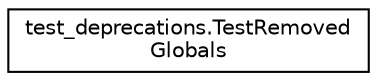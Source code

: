 digraph "Graphical Class Hierarchy"
{
 // LATEX_PDF_SIZE
  edge [fontname="Helvetica",fontsize="10",labelfontname="Helvetica",labelfontsize="10"];
  node [fontname="Helvetica",fontsize="10",shape=record];
  rankdir="LR";
  Node0 [label="test_deprecations.TestRemoved\lGlobals",height=0.2,width=0.4,color="black", fillcolor="white", style="filled",URL="$classtest__deprecations_1_1TestRemovedGlobals.html",tooltip=" "];
}
